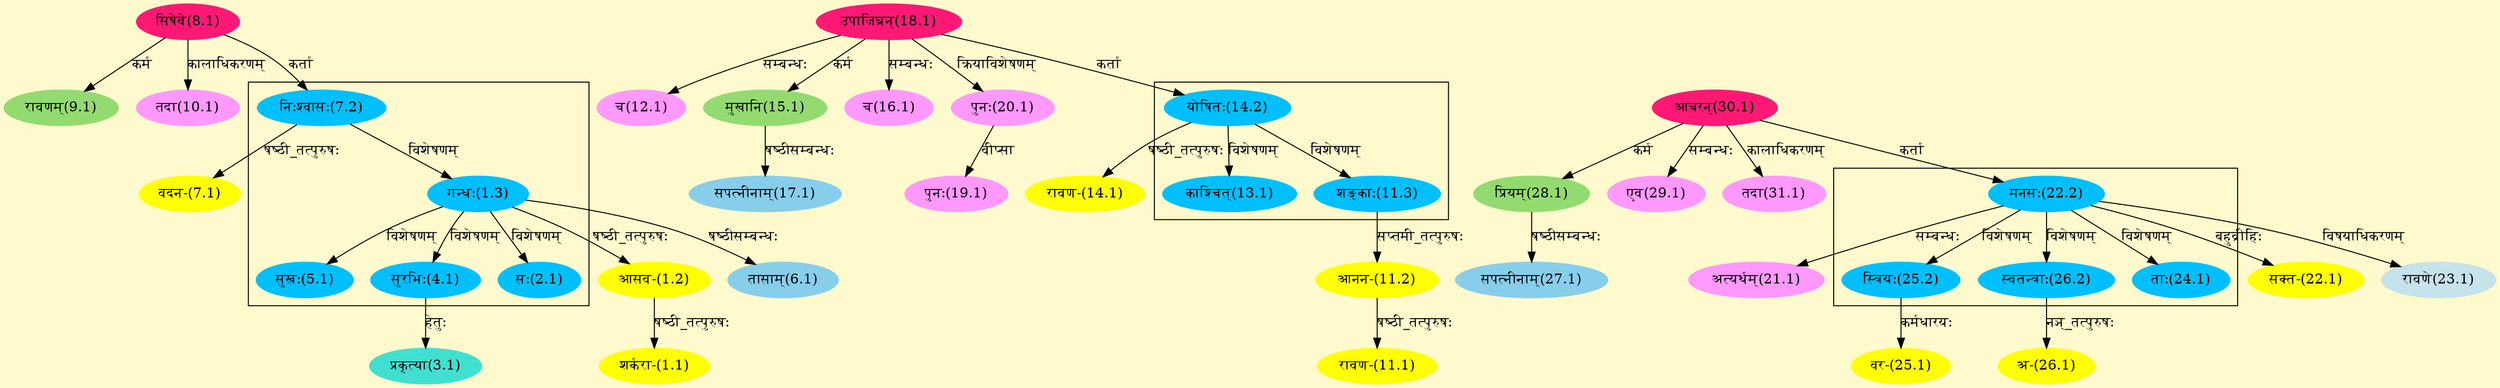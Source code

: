digraph G{
rankdir=BT;
 compound=true;
 bgcolor="lemonchiffon1";

subgraph cluster_1{
Node1_3 [style=filled, color="#00BFFF" label = "गन्धः(1.3)"]
Node7_2 [style=filled, color="#00BFFF" label = "निःश्वासः(7.2)"]
Node2_1 [style=filled, color="#00BFFF" label = "सः(2.1)"]
Node4_1 [style=filled, color="#00BFFF" label = "सुरभिः(4.1)"]
Node5_1 [style=filled, color="#00BFFF" label = "सुखः(5.1)"]

}

subgraph cluster_2{
Node11_3 [style=filled, color="#00BFFF" label = "शङ्काः(11.3)"]
Node14_2 [style=filled, color="#00BFFF" label = "योषितः(14.2)"]
Node13_1 [style=filled, color="#00BFFF" label = "काश्चित्(13.1)"]

}

subgraph cluster_3{
Node24_1 [style=filled, color="#00BFFF" label = "ताः(24.1)"]
Node22_2 [style=filled, color="#00BFFF" label = "मनसः(22.2)"]
Node25_2 [style=filled, color="#00BFFF" label = "स्त्रियः(25.2)"]
Node26_2 [style=filled, color="#00BFFF" label = "स्वतन्त्राः(26.2)"]

}
Node1_1 [style=filled, color="#FFFF00" label = "शर्करा-(1.1)"]
Node1_2 [style=filled, color="#FFFF00" label = "आसव-(1.2)"]
Node1_3 [style=filled, color="#00BFFF" label = "गन्धः(1.3)"]
Node3_1 [style=filled, color="#40E0D0" label = "प्रकृत्या(3.1)"]
Node4_1 [style=filled, color="#00BFFF" label = "सुरभिः(4.1)"]
Node6_1 [style=filled, color="#87CEEB" label = "तासाम्(6.1)"]
Node7_1 [style=filled, color="#FFFF00" label = "वदन-(7.1)"]
Node7_2 [style=filled, color="#00BFFF" label = "निःश्वासः(7.2)"]
Node8_1 [style=filled, color="#FF1975" label = "सिषेवे(8.1)"]
Node [style=filled, color="" label = "()"]
Node9_1 [style=filled, color="#93DB70" label = "रावणम्(9.1)"]
Node10_1 [style=filled, color="#FF99FF" label = "तदा(10.1)"]
Node11_1 [style=filled, color="#FFFF00" label = "रावण-(11.1)"]
Node11_2 [style=filled, color="#FFFF00" label = "आनन-(11.2)"]
Node11_3 [style=filled, color="#00BFFF" label = "शङ्काः(11.3)"]
Node12_1 [style=filled, color="#FF99FF" label = "च(12.1)"]
Node18_1 [style=filled, color="#FF1975" label = "उपाजिघ्रन्(18.1)"]
Node14_1 [style=filled, color="#FFFF00" label = "रावण-(14.1)"]
Node14_2 [style=filled, color="#00BFFF" label = "योषितः(14.2)"]
Node15_1 [style=filled, color="#93DB70" label = "मुखानि(15.1)"]
Node16_1 [style=filled, color="#FF99FF" label = "च(16.1)"]
Node17_1 [style=filled, color="#87CEEB" label = "सपत्नीनाम्(17.1)"]
Node19_1 [style=filled, color="#FF99FF" label = "पुनः(19.1)"]
Node20_1 [style=filled, color="#FF99FF" label = "पुनः(20.1)"]
Node21_1 [style=filled, color="#FF99FF" label = "अत्यर्थम्(21.1)"]
Node22_2 [style=filled, color="#00BFFF" label = "मनसः(22.2)"]
Node22_1 [style=filled, color="#FFFF00" label = "सक्त-(22.1)"]
Node30_1 [style=filled, color="#FF1975" label = "आचरन्(30.1)"]
Node23_1 [style=filled, color="#C6E2EB" label = "रावणे(23.1)"]
Node25_1 [style=filled, color="#FFFF00" label = "वर-(25.1)"]
Node25_2 [style=filled, color="#00BFFF" label = "स्त्रियः(25.2)"]
Node26_1 [style=filled, color="#FFFF00" label = "अ-(26.1)"]
Node26_2 [style=filled, color="#00BFFF" label = "स्वतन्त्राः(26.2)"]
Node27_1 [style=filled, color="#87CEEB" label = "सपत्नीनाम्(27.1)"]
Node28_1 [style=filled, color="#93DB70" label = "प्रियम्(28.1)"]
Node29_1 [style=filled, color="#FF99FF" label = "एव(29.1)"]
Node31_1 [style=filled, color="#FF99FF" label = "तदा(31.1)"]
/* Start of Relations section */

Node1_1 -> Node1_2 [  label="षष्ठी_तत्पुरुषः"  dir="back" ]
Node1_2 -> Node1_3 [  label="षष्ठी_तत्पुरुषः"  dir="back" ]
Node1_3 -> Node7_2 [  label="विशेषणम्"  dir="back" ]
Node2_1 -> Node1_3 [  label="विशेषणम्"  dir="back" ]
Node3_1 -> Node4_1 [  label="हेतुः"  dir="back" ]
Node4_1 -> Node1_3 [  label="विशेषणम्"  dir="back" ]
Node5_1 -> Node1_3 [  label="विशेषणम्"  dir="back" ]
Node6_1 -> Node1_3 [  label="षष्ठीसम्बन्धः"  dir="back" ]
Node7_1 -> Node7_2 [  label="षष्ठी_तत्पुरुषः"  dir="back" ]
Node7_2 -> Node8_1 [  label="कर्ता"  dir="back" ]
Node9_1 -> Node8_1 [  label="कर्म"  dir="back" ]
Node10_1 -> Node8_1 [  label="कालाधिकरणम्"  dir="back" ]
Node11_1 -> Node11_2 [  label="षष्ठी_तत्पुरुषः"  dir="back" ]
Node11_2 -> Node11_3 [  label="सप्तमी_तत्पुरुषः"  dir="back" ]
Node11_3 -> Node14_2 [  label="विशेषणम्"  dir="back" ]
Node12_1 -> Node18_1 [  label="सम्बन्धः"  dir="back" ]
Node13_1 -> Node14_2 [  label="विशेषणम्"  dir="back" ]
Node14_1 -> Node14_2 [  label="षष्ठी_तत्पुरुषः"  dir="back" ]
Node14_2 -> Node18_1 [  label="कर्ता"  dir="back" ]
Node15_1 -> Node18_1 [  label="कर्म"  dir="back" ]
Node16_1 -> Node18_1 [  label="सम्बन्धः"  dir="back" ]
Node17_1 -> Node15_1 [  label="षष्ठीसम्बन्धः"  dir="back" ]
Node19_1 -> Node20_1 [  label="वीप्सा"  dir="back" ]
Node20_1 -> Node18_1 [  label="क्रियाविशेषणम्"  dir="back" ]
Node21_1 -> Node22_2 [  label="सम्बन्धः"  dir="back" ]
Node22_1 -> Node22_2 [  label="बहुव्रीहिः"  dir="back" ]
Node22_2 -> Node30_1 [  label="कर्ता"  dir="back" ]
Node23_1 -> Node22_2 [  label="विषयाधिकरणम्"  dir="back" ]
Node24_1 -> Node22_2 [  label="विशेषणम्"  dir="back" ]
Node25_1 -> Node25_2 [  label="कर्मधारयः"  dir="back" ]
Node25_2 -> Node22_2 [  label="विशेषणम्"  dir="back" ]
Node26_1 -> Node26_2 [  label="नञ्_तत्पुरुषः"  dir="back" ]
Node26_2 -> Node22_2 [  label="विशेषणम्"  dir="back" ]
Node27_1 -> Node28_1 [  label="षष्ठीसम्बन्धः"  dir="back" ]
Node28_1 -> Node30_1 [  label="कर्म"  dir="back" ]
Node29_1 -> Node30_1 [  label="सम्बन्धः"  dir="back" ]
Node31_1 -> Node30_1 [  label="कालाधिकरणम्"  dir="back" ]
}
